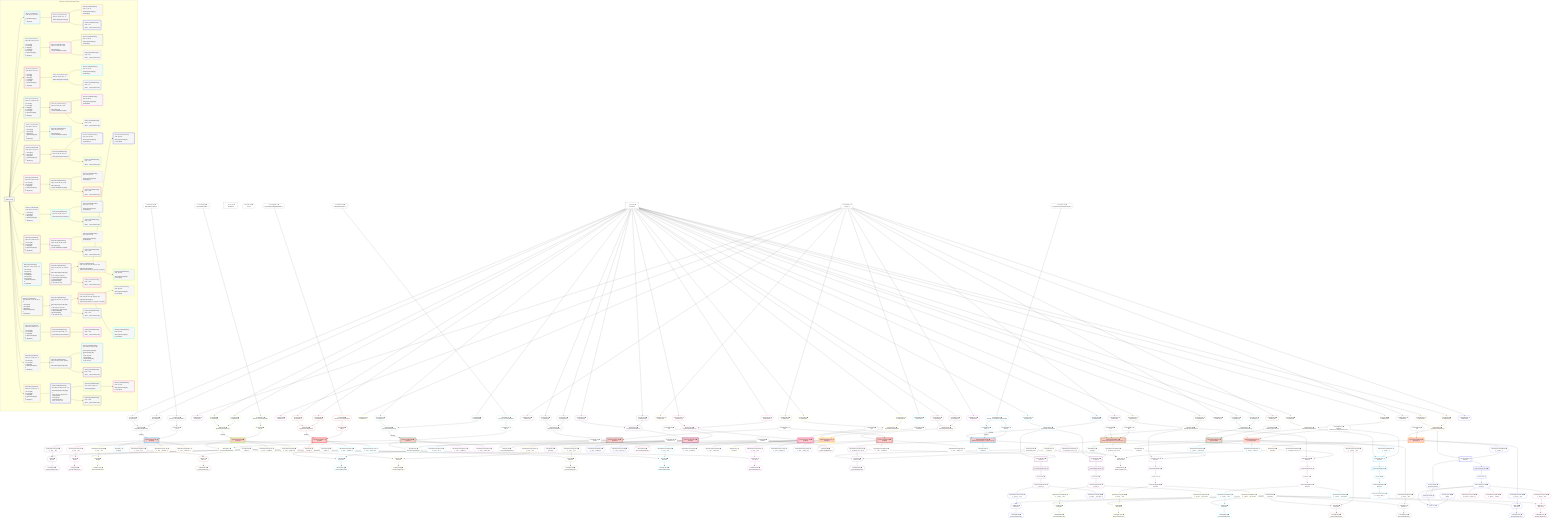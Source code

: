 %%{init: {'themeVariables': { 'fontSize': '12px'}}}%%
graph TD
    classDef path fill:#eee,stroke:#000,color:#000
    classDef plan fill:#fff,stroke-width:1px,color:#000
    classDef itemplan fill:#fff,stroke-width:2px,color:#000
    classDef unbatchedplan fill:#dff,stroke-width:1px,color:#000
    classDef sideeffectplan fill:#fcc,stroke-width:2px,color:#000
    classDef bucket fill:#f6f6f6,color:#000,stroke-width:2px,text-align:left


    %% plan dependencies
    Object15{{"Object[15∈0] ➊<br />ᐸ{pgSettings,withPgClient}ᐳ"}}:::plan
    Access13{{"Access[13∈0] ➊<br />ᐸ2.pgSettingsᐳ"}}:::plan
    Access14{{"Access[14∈0] ➊<br />ᐸ2.withPgClientᐳ"}}:::plan
    Access13 & Access14 --> Object15
    Lambda9{{"Lambda[9∈0] ➊<br />ᐸdecode_Post_base64JSONᐳ"}}:::plan
    Constant386{{"Constant[386∈0] ➊<br />ᐸ'WyJwb3N0cyIsMV0='ᐳ"}}:::plan
    Constant386 --> Lambda9
    Access10{{"Access[10∈0] ➊<br />ᐸ9.1ᐳ"}}:::plan
    Lambda9 --> Access10
    __Value2["__Value[2∈0] ➊<br />ᐸcontextᐳ"]:::plan
    __Value2 --> Access13
    __Value2 --> Access14
    __Value4["__Value[4∈0] ➊<br />ᐸrootValueᐳ"]:::plan
    Constant17{{"Constant[17∈0] ➊<br />ᐸnullᐳ"}}:::plan
    Constant18{{"Constant[18∈0] ➊<br />ᐸ'posts'ᐳ"}}:::plan
    Constant29{{"Constant[29∈0] ➊<br />ᐸ'query'ᐳ"}}:::plan
    Constant112{{"Constant[112∈0] ➊<br />ᐸ'types'ᐳ"}}:::plan
    Constant216{{"Constant[216∈0] ➊<br />ᐸ'compound_keys'ᐳ"}}:::plan
    Constant236{{"Constant[236∈0] ➊<br />ᐸ'people'ᐳ"}}:::plan
    Constant387{{"Constant[387∈0] ➊<br />ᐸ'hello'ᐳ"}}:::plan
    Constant388{{"Constant[388∈0] ➊<br />ᐸ'WyJwb3N0cyIsMl0='ᐳ"}}:::plan
    Constant389{{"Constant[389∈0] ➊<br />ᐸ'WyJwb3N0cyIsMjAwMDAwMF0='ᐳ"}}:::plan
    Constant390{{"Constant[390∈0] ➊<br />ᐸ'world'ᐳ"}}:::plan
    Constant391{{"Constant[391∈0] ➊<br />ᐸ'WyJwb3N0cyIsM10='ᐳ"}}:::plan
    Constant392{{"Constant[392∈0] ➊<br />ᐸ'throw error'ᐳ"}}:::plan
    Constant393{{"Constant[393∈0] ➊<br />ᐸ11ᐳ"}}:::plan
    Constant394{{"Constant[394∈0] ➊<br />ᐸ6ᐳ"}}:::plan
    Constant395{{"Constant[395∈0] ➊<br />ᐸ9ᐳ"}}:::plan
    Constant396{{"Constant[396∈0] ➊<br />ᐸ2000000ᐳ"}}:::plan
    Constant397{{"Constant[397∈0] ➊<br />ᐸ'WyJjb21wb3VuZF9rZXlzIiw0LDNd'ᐳ"}}:::plan
    Constant398{{"Constant[398∈0] ➊<br />ᐸ2ᐳ"}}:::plan
    Constant399{{"Constant[399∈0] ➊<br />ᐸ3ᐳ"}}:::plan
    Constant400{{"Constant[400∈0] ➊<br />ᐸ'budd.deey@email.com'ᐳ"}}:::plan
    Constant401{{"Constant[401∈0] ➊<br />ᐸ'graphile-build.issue.27.exists@example.com'ᐳ"}}:::plan
    Constant402{{"Constant[402∈0] ➊<br />ᐸ1ᐳ"}}:::plan
    PgDeleteSingle12[["PgDeleteSingle[12∈1] ➊<br />ᐸpost(id)ᐳ"]]:::sideeffectplan
    Object15 -->|rejectNull| PgDeleteSingle12
    Access10 --> PgDeleteSingle12
    Object16{{"Object[16∈1] ➊<br />ᐸ{result}ᐳ"}}:::plan
    PgDeleteSingle12 --> Object16
    List20{{"List[20∈2] ➊<br />ᐸ18,19ᐳ"}}:::plan
    PgClassExpression19{{"PgClassExpression[19∈2] ➊<br />ᐸ__post__.”id”ᐳ"}}:::plan
    Constant18 & PgClassExpression19 --> List20
    PgDeleteSingle12 --> PgClassExpression19
    Lambda21{{"Lambda[21∈2] ➊<br />ᐸbase64JSONEncodeᐳ"}}:::plan
    List20 --> Lambda21
    Lambda30{{"Lambda[30∈2] ➊<br />ᐸrawEncodeᐳ"}}:::plan
    Constant29 --> Lambda30
    PgClassExpression27{{"PgClassExpression[27∈3] ➊<br />ᐸ__post__.”headline”ᐳ"}}:::plan
    PgDeleteSingle12 --> PgClassExpression27
    PgClassExpression28{{"PgClassExpression[28∈3] ➊<br />ᐸ__post__.”author_id”ᐳ"}}:::plan
    PgDeleteSingle12 --> PgClassExpression28
    PgDeleteSingle37[["PgDeleteSingle[37∈5] ➊<br />ᐸpost(id)ᐳ"]]:::sideeffectplan
    Object40{{"Object[40∈5] ➊<br />ᐸ{pgSettings,withPgClient}ᐳ"}}:::plan
    Access35{{"Access[35∈5] ➊<br />ᐸ34.1ᐳ"}}:::plan
    Object40 -->|rejectNull| PgDeleteSingle37
    Access35 --> PgDeleteSingle37
    Access38{{"Access[38∈5] ➊<br />ᐸ2.pgSettingsᐳ"}}:::plan
    Access39{{"Access[39∈5] ➊<br />ᐸ2.withPgClientᐳ"}}:::plan
    Access38 & Access39 --> Object40
    Object41{{"Object[41∈5] ➊<br />ᐸ{result,clientMutationId}ᐳ"}}:::plan
    PgDeleteSingle37 & Constant387 --> Object41
    Lambda34{{"Lambda[34∈5] ➊<br />ᐸdecode_Post_base64JSONᐳ"}}:::plan
    Constant388 --> Lambda34
    Lambda34 --> Access35
    __Value2 --> Access38
    __Value2 --> Access39
    List44{{"List[44∈6] ➊<br />ᐸ18,43ᐳ"}}:::plan
    PgClassExpression43{{"PgClassExpression[43∈6] ➊<br />ᐸ__post__.”id”ᐳ"}}:::plan
    Constant18 & PgClassExpression43 --> List44
    PgDeleteSingle37 --> PgClassExpression43
    Lambda45{{"Lambda[45∈6] ➊<br />ᐸbase64JSONEncodeᐳ"}}:::plan
    List44 --> Lambda45
    Lambda54{{"Lambda[54∈6] ➊<br />ᐸrawEncodeᐳ"}}:::plan
    Constant29 --> Lambda54
    PgClassExpression51{{"PgClassExpression[51∈7] ➊<br />ᐸ__post__.”headline”ᐳ"}}:::plan
    PgDeleteSingle37 --> PgClassExpression51
    PgClassExpression52{{"PgClassExpression[52∈7] ➊<br />ᐸ__post__.”author_id”ᐳ"}}:::plan
    PgDeleteSingle37 --> PgClassExpression52
    PgDeleteSingle61[["PgDeleteSingle[61∈9] ➊<br />ᐸpost(id)ᐳ"]]:::sideeffectplan
    Object64{{"Object[64∈9] ➊<br />ᐸ{pgSettings,withPgClient}ᐳ"}}:::plan
    Access59{{"Access[59∈9] ➊<br />ᐸ58.1ᐳ"}}:::plan
    Object64 -->|rejectNull| PgDeleteSingle61
    Access59 --> PgDeleteSingle61
    Access62{{"Access[62∈9] ➊<br />ᐸ2.pgSettingsᐳ"}}:::plan
    Access63{{"Access[63∈9] ➊<br />ᐸ2.withPgClientᐳ"}}:::plan
    Access62 & Access63 --> Object64
    Lambda58{{"Lambda[58∈9] ➊<br />ᐸdecode_Post_base64JSONᐳ"}}:::plan
    Constant389 --> Lambda58
    Lambda58 --> Access59
    __Value2 --> Access62
    __Value2 --> Access63
    Object65{{"Object[65∈9] ➊<br />ᐸ{result}ᐳ"}}:::plan
    PgDeleteSingle61 --> Object65
    List69{{"List[69∈10] ➊<br />ᐸ18,68ᐳ"}}:::plan
    PgClassExpression68{{"PgClassExpression[68∈10] ➊<br />ᐸ__post__.”id”ᐳ"}}:::plan
    Constant18 & PgClassExpression68 --> List69
    PgDeleteSingle61 --> PgClassExpression68
    Lambda70{{"Lambda[70∈10] ➊<br />ᐸbase64JSONEncodeᐳ"}}:::plan
    List69 --> Lambda70
    Lambda79{{"Lambda[79∈10] ➊<br />ᐸrawEncodeᐳ"}}:::plan
    Constant29 --> Lambda79
    PgClassExpression76{{"PgClassExpression[76∈11] ➊<br />ᐸ__post__.”headline”ᐳ"}}:::plan
    PgDeleteSingle61 --> PgClassExpression76
    PgClassExpression77{{"PgClassExpression[77∈11] ➊<br />ᐸ__post__.”author_id”ᐳ"}}:::plan
    PgDeleteSingle61 --> PgClassExpression77
    PgDeleteSingle86[["PgDeleteSingle[86∈13] ➊<br />ᐸpost(id)ᐳ"]]:::sideeffectplan
    Object89{{"Object[89∈13] ➊<br />ᐸ{pgSettings,withPgClient}ᐳ"}}:::plan
    Access84{{"Access[84∈13] ➊<br />ᐸ83.1ᐳ"}}:::plan
    Object89 -->|rejectNull| PgDeleteSingle86
    Access84 --> PgDeleteSingle86
    Access87{{"Access[87∈13] ➊<br />ᐸ2.pgSettingsᐳ"}}:::plan
    Access88{{"Access[88∈13] ➊<br />ᐸ2.withPgClientᐳ"}}:::plan
    Access87 & Access88 --> Object89
    Object90{{"Object[90∈13] ➊<br />ᐸ{result,clientMutationId}ᐳ"}}:::plan
    PgDeleteSingle86 & Constant390 --> Object90
    Lambda83{{"Lambda[83∈13] ➊<br />ᐸdecode_Post_base64JSONᐳ"}}:::plan
    Constant391 --> Lambda83
    Lambda83 --> Access84
    __Value2 --> Access87
    __Value2 --> Access88
    List93{{"List[93∈14] ➊<br />ᐸ18,92ᐳ"}}:::plan
    PgClassExpression92{{"PgClassExpression[92∈14] ➊<br />ᐸ__post__.”id”ᐳ"}}:::plan
    Constant18 & PgClassExpression92 --> List93
    PgDeleteSingle86 --> PgClassExpression92
    Lambda94{{"Lambda[94∈14] ➊<br />ᐸbase64JSONEncodeᐳ"}}:::plan
    List93 --> Lambda94
    Lambda103{{"Lambda[103∈14] ➊<br />ᐸrawEncodeᐳ"}}:::plan
    Constant29 --> Lambda103
    PgClassExpression100{{"PgClassExpression[100∈15] ➊<br />ᐸ__post__.”headline”ᐳ"}}:::plan
    PgDeleteSingle86 --> PgClassExpression100
    PgClassExpression101{{"PgClassExpression[101∈15] ➊<br />ᐸ__post__.”author_id”ᐳ"}}:::plan
    PgDeleteSingle86 --> PgClassExpression101
    PgDeleteSingle107[["PgDeleteSingle[107∈17] ➊<br />ᐸtypes(id)ᐳ"]]:::sideeffectplan
    Object110{{"Object[110∈17] ➊<br />ᐸ{pgSettings,withPgClient}ᐳ"}}:::plan
    Object110 & Constant393 --> PgDeleteSingle107
    Access108{{"Access[108∈17] ➊<br />ᐸ2.pgSettingsᐳ"}}:::plan
    Access109{{"Access[109∈17] ➊<br />ᐸ2.withPgClientᐳ"}}:::plan
    Access108 & Access109 --> Object110
    Object111{{"Object[111∈17] ➊<br />ᐸ{result,clientMutationId}ᐳ"}}:::plan
    PgDeleteSingle107 & Constant392 --> Object111
    __Value2 --> Access108
    __Value2 --> Access109
    List114{{"List[114∈18] ➊<br />ᐸ112,113ᐳ"}}:::plan
    PgClassExpression113{{"PgClassExpression[113∈18] ➊<br />ᐸ__types__.”id”ᐳ"}}:::plan
    Constant112 & PgClassExpression113 --> List114
    PgDeleteSingle107 --> PgClassExpression113
    Lambda115{{"Lambda[115∈18] ➊<br />ᐸbase64JSONEncodeᐳ"}}:::plan
    List114 --> Lambda115
    PgDeleteSingle119[["PgDeleteSingle[119∈19] ➊<br />ᐸpost(id)ᐳ"]]:::sideeffectplan
    Object122{{"Object[122∈19] ➊<br />ᐸ{pgSettings,withPgClient}ᐳ"}}:::plan
    Object122 & Constant394 --> PgDeleteSingle119
    Access120{{"Access[120∈19] ➊<br />ᐸ2.pgSettingsᐳ"}}:::plan
    Access121{{"Access[121∈19] ➊<br />ᐸ2.withPgClientᐳ"}}:::plan
    Access120 & Access121 --> Object122
    __Value2 --> Access120
    __Value2 --> Access121
    Object123{{"Object[123∈19] ➊<br />ᐸ{result}ᐳ"}}:::plan
    PgDeleteSingle119 --> Object123
    List127{{"List[127∈20] ➊<br />ᐸ18,126ᐳ"}}:::plan
    PgClassExpression126{{"PgClassExpression[126∈20] ➊<br />ᐸ__post__.”id”ᐳ"}}:::plan
    Constant18 & PgClassExpression126 --> List127
    PgDeleteSingle119 --> PgClassExpression126
    Lambda128{{"Lambda[128∈20] ➊<br />ᐸbase64JSONEncodeᐳ"}}:::plan
    List127 --> Lambda128
    Lambda137{{"Lambda[137∈20] ➊<br />ᐸrawEncodeᐳ"}}:::plan
    Constant29 --> Lambda137
    PgClassExpression134{{"PgClassExpression[134∈21] ➊<br />ᐸ__post__.”headline”ᐳ"}}:::plan
    PgDeleteSingle119 --> PgClassExpression134
    PgClassExpression135{{"PgClassExpression[135∈21] ➊<br />ᐸ__post__.”author_id”ᐳ"}}:::plan
    PgDeleteSingle119 --> PgClassExpression135
    PgDeleteSingle141[["PgDeleteSingle[141∈23] ➊<br />ᐸpost(id)ᐳ"]]:::sideeffectplan
    Object144{{"Object[144∈23] ➊<br />ᐸ{pgSettings,withPgClient}ᐳ"}}:::plan
    Object144 & Constant395 --> PgDeleteSingle141
    Access142{{"Access[142∈23] ➊<br />ᐸ2.pgSettingsᐳ"}}:::plan
    Access143{{"Access[143∈23] ➊<br />ᐸ2.withPgClientᐳ"}}:::plan
    Access142 & Access143 --> Object144
    Object145{{"Object[145∈23] ➊<br />ᐸ{result,clientMutationId}ᐳ"}}:::plan
    PgDeleteSingle141 & Constant387 --> Object145
    __Value2 --> Access142
    __Value2 --> Access143
    List148{{"List[148∈24] ➊<br />ᐸ18,147ᐳ"}}:::plan
    PgClassExpression147{{"PgClassExpression[147∈24] ➊<br />ᐸ__post__.”id”ᐳ"}}:::plan
    Constant18 & PgClassExpression147 --> List148
    PgDeleteSingle141 --> PgClassExpression147
    Lambda149{{"Lambda[149∈24] ➊<br />ᐸbase64JSONEncodeᐳ"}}:::plan
    List148 --> Lambda149
    Lambda158{{"Lambda[158∈24] ➊<br />ᐸrawEncodeᐳ"}}:::plan
    Constant29 --> Lambda158
    PgClassExpression155{{"PgClassExpression[155∈25] ➊<br />ᐸ__post__.”headline”ᐳ"}}:::plan
    PgDeleteSingle141 --> PgClassExpression155
    PgClassExpression156{{"PgClassExpression[156∈25] ➊<br />ᐸ__post__.”author_id”ᐳ"}}:::plan
    PgDeleteSingle141 --> PgClassExpression156
    PgDeleteSingle162[["PgDeleteSingle[162∈27] ➊<br />ᐸpost(id)ᐳ"]]:::sideeffectplan
    Object165{{"Object[165∈27] ➊<br />ᐸ{pgSettings,withPgClient}ᐳ"}}:::plan
    Object165 & Constant396 --> PgDeleteSingle162
    Access163{{"Access[163∈27] ➊<br />ᐸ2.pgSettingsᐳ"}}:::plan
    Access164{{"Access[164∈27] ➊<br />ᐸ2.withPgClientᐳ"}}:::plan
    Access163 & Access164 --> Object165
    __Value2 --> Access163
    __Value2 --> Access164
    Object166{{"Object[166∈27] ➊<br />ᐸ{result}ᐳ"}}:::plan
    PgDeleteSingle162 --> Object166
    List170{{"List[170∈28] ➊<br />ᐸ18,169ᐳ"}}:::plan
    PgClassExpression169{{"PgClassExpression[169∈28] ➊<br />ᐸ__post__.”id”ᐳ"}}:::plan
    Constant18 & PgClassExpression169 --> List170
    PgDeleteSingle162 --> PgClassExpression169
    Lambda171{{"Lambda[171∈28] ➊<br />ᐸbase64JSONEncodeᐳ"}}:::plan
    List170 --> Lambda171
    Lambda180{{"Lambda[180∈28] ➊<br />ᐸrawEncodeᐳ"}}:::plan
    Constant29 --> Lambda180
    PgClassExpression177{{"PgClassExpression[177∈29] ➊<br />ᐸ__post__.”headline”ᐳ"}}:::plan
    PgDeleteSingle162 --> PgClassExpression177
    PgClassExpression178{{"PgClassExpression[178∈29] ➊<br />ᐸ__post__.”author_id”ᐳ"}}:::plan
    PgDeleteSingle162 --> PgClassExpression178
    PgDeleteSingle184[["PgDeleteSingle[184∈31] ➊<br />ᐸpost(id)ᐳ"]]:::sideeffectplan
    Object187{{"Object[187∈31] ➊<br />ᐸ{pgSettings,withPgClient}ᐳ"}}:::plan
    Object187 & Constant393 --> PgDeleteSingle184
    Access185{{"Access[185∈31] ➊<br />ᐸ2.pgSettingsᐳ"}}:::plan
    Access186{{"Access[186∈31] ➊<br />ᐸ2.withPgClientᐳ"}}:::plan
    Access185 & Access186 --> Object187
    Object188{{"Object[188∈31] ➊<br />ᐸ{result,clientMutationId}ᐳ"}}:::plan
    PgDeleteSingle184 & Constant390 --> Object188
    __Value2 --> Access185
    __Value2 --> Access186
    List191{{"List[191∈32] ➊<br />ᐸ18,190ᐳ"}}:::plan
    PgClassExpression190{{"PgClassExpression[190∈32] ➊<br />ᐸ__post__.”id”ᐳ"}}:::plan
    Constant18 & PgClassExpression190 --> List191
    PgDeleteSingle184 --> PgClassExpression190
    Lambda192{{"Lambda[192∈32] ➊<br />ᐸbase64JSONEncodeᐳ"}}:::plan
    List191 --> Lambda192
    Lambda201{{"Lambda[201∈32] ➊<br />ᐸrawEncodeᐳ"}}:::plan
    Constant29 --> Lambda201
    PgClassExpression198{{"PgClassExpression[198∈33] ➊<br />ᐸ__post__.”headline”ᐳ"}}:::plan
    PgDeleteSingle184 --> PgClassExpression198
    PgClassExpression199{{"PgClassExpression[199∈33] ➊<br />ᐸ__post__.”author_id”ᐳ"}}:::plan
    PgDeleteSingle184 --> PgClassExpression199
    PgDeleteSingle210[["PgDeleteSingle[210∈35] ➊<br />ᐸcompound_key(person_id_1,person_id_2)ᐳ"]]:::sideeffectplan
    Object213{{"Object[213∈35] ➊<br />ᐸ{pgSettings,withPgClient}ᐳ"}}:::plan
    Access206{{"Access[206∈35] ➊<br />ᐸ205.1ᐳ"}}:::plan
    Access208{{"Access[208∈35] ➊<br />ᐸ205.2ᐳ"}}:::plan
    Object213 -->|rejectNull| PgDeleteSingle210
    Access206 -->|rejectNull| PgDeleteSingle210
    Access208 --> PgDeleteSingle210
    Access211{{"Access[211∈35] ➊<br />ᐸ2.pgSettingsᐳ"}}:::plan
    Access212{{"Access[212∈35] ➊<br />ᐸ2.withPgClientᐳ"}}:::plan
    Access211 & Access212 --> Object213
    Lambda205{{"Lambda[205∈35] ➊<br />ᐸdecode_CompoundKey_base64JSONᐳ"}}:::plan
    Constant397 --> Lambda205
    Lambda205 --> Access206
    Lambda205 --> Access208
    __Value2 --> Access211
    __Value2 --> Access212
    Object214{{"Object[214∈35] ➊<br />ᐸ{result}ᐳ"}}:::plan
    PgDeleteSingle210 --> Object214
    List219{{"List[219∈36] ➊<br />ᐸ216,217,218ᐳ"}}:::plan
    PgClassExpression217{{"PgClassExpression[217∈36] ➊<br />ᐸ__compound...rson_id_1”ᐳ"}}:::plan
    PgClassExpression218{{"PgClassExpression[218∈36] ➊<br />ᐸ__compound...rson_id_2”ᐳ"}}:::plan
    Constant216 & PgClassExpression217 & PgClassExpression218 --> List219
    PgSelect229[["PgSelect[229∈36] ➊<br />ᐸpersonᐳ"]]:::plan
    Object213 & PgClassExpression217 --> PgSelect229
    PgSelect242[["PgSelect[242∈36] ➊<br />ᐸpersonᐳ"]]:::plan
    Object213 & PgClassExpression218 --> PgSelect242
    PgDeleteSingle210 --> PgClassExpression217
    PgDeleteSingle210 --> PgClassExpression218
    Lambda220{{"Lambda[220∈36] ➊<br />ᐸbase64JSONEncodeᐳ"}}:::plan
    List219 --> Lambda220
    First233{{"First[233∈36] ➊"}}:::plan
    PgSelectRows234[["PgSelectRows[234∈36] ➊"]]:::plan
    PgSelectRows234 --> First233
    PgSelect229 --> PgSelectRows234
    PgSelectSingle235{{"PgSelectSingle[235∈36] ➊<br />ᐸpersonᐳ"}}:::plan
    First233 --> PgSelectSingle235
    First244{{"First[244∈36] ➊"}}:::plan
    PgSelectRows245[["PgSelectRows[245∈36] ➊"]]:::plan
    PgSelectRows245 --> First244
    PgSelect242 --> PgSelectRows245
    PgSelectSingle246{{"PgSelectSingle[246∈36] ➊<br />ᐸpersonᐳ"}}:::plan
    First244 --> PgSelectSingle246
    Lambda253{{"Lambda[253∈36] ➊<br />ᐸrawEncodeᐳ"}}:::plan
    Constant29 --> Lambda253
    List238{{"List[238∈38] ➊<br />ᐸ236,237ᐳ"}}:::plan
    PgClassExpression237{{"PgClassExpression[237∈38] ➊<br />ᐸ__person__.”id”ᐳ"}}:::plan
    Constant236 & PgClassExpression237 --> List238
    PgSelectSingle235 --> PgClassExpression237
    Lambda239{{"Lambda[239∈38] ➊<br />ᐸbase64JSONEncodeᐳ"}}:::plan
    List238 --> Lambda239
    PgClassExpression240{{"PgClassExpression[240∈38] ➊<br />ᐸ__person__...full_name”ᐳ"}}:::plan
    PgSelectSingle235 --> PgClassExpression240
    List249{{"List[249∈39] ➊<br />ᐸ236,248ᐳ"}}:::plan
    PgClassExpression248{{"PgClassExpression[248∈39] ➊<br />ᐸ__person__.”id”ᐳ"}}:::plan
    Constant236 & PgClassExpression248 --> List249
    PgSelectSingle246 --> PgClassExpression248
    Lambda250{{"Lambda[250∈39] ➊<br />ᐸbase64JSONEncodeᐳ"}}:::plan
    List249 --> Lambda250
    PgClassExpression251{{"PgClassExpression[251∈39] ➊<br />ᐸ__person__...full_name”ᐳ"}}:::plan
    PgSelectSingle246 --> PgClassExpression251
    PgDeleteSingle258[["PgDeleteSingle[258∈41] ➊<br />ᐸcompound_key(person_id_1,person_id_2)ᐳ"]]:::sideeffectplan
    Object261{{"Object[261∈41] ➊<br />ᐸ{pgSettings,withPgClient}ᐳ"}}:::plan
    Object261 & Constant398 & Constant399 --> PgDeleteSingle258
    Access259{{"Access[259∈41] ➊<br />ᐸ2.pgSettingsᐳ"}}:::plan
    Access260{{"Access[260∈41] ➊<br />ᐸ2.withPgClientᐳ"}}:::plan
    Access259 & Access260 --> Object261
    __Value2 --> Access259
    __Value2 --> Access260
    Object262{{"Object[262∈41] ➊<br />ᐸ{result}ᐳ"}}:::plan
    PgDeleteSingle258 --> Object262
    List267{{"List[267∈42] ➊<br />ᐸ216,265,266ᐳ"}}:::plan
    PgClassExpression265{{"PgClassExpression[265∈42] ➊<br />ᐸ__compound...rson_id_1”ᐳ"}}:::plan
    PgClassExpression266{{"PgClassExpression[266∈42] ➊<br />ᐸ__compound...rson_id_2”ᐳ"}}:::plan
    Constant216 & PgClassExpression265 & PgClassExpression266 --> List267
    PgSelect277[["PgSelect[277∈42] ➊<br />ᐸpersonᐳ"]]:::plan
    Object261 & PgClassExpression265 --> PgSelect277
    PgSelect290[["PgSelect[290∈42] ➊<br />ᐸpersonᐳ"]]:::plan
    Object261 & PgClassExpression266 --> PgSelect290
    PgDeleteSingle258 --> PgClassExpression265
    PgDeleteSingle258 --> PgClassExpression266
    Lambda268{{"Lambda[268∈42] ➊<br />ᐸbase64JSONEncodeᐳ"}}:::plan
    List267 --> Lambda268
    First281{{"First[281∈42] ➊"}}:::plan
    PgSelectRows282[["PgSelectRows[282∈42] ➊"]]:::plan
    PgSelectRows282 --> First281
    PgSelect277 --> PgSelectRows282
    PgSelectSingle283{{"PgSelectSingle[283∈42] ➊<br />ᐸpersonᐳ"}}:::plan
    First281 --> PgSelectSingle283
    First292{{"First[292∈42] ➊"}}:::plan
    PgSelectRows293[["PgSelectRows[293∈42] ➊"]]:::plan
    PgSelectRows293 --> First292
    PgSelect290 --> PgSelectRows293
    PgSelectSingle294{{"PgSelectSingle[294∈42] ➊<br />ᐸpersonᐳ"}}:::plan
    First292 --> PgSelectSingle294
    Lambda301{{"Lambda[301∈42] ➊<br />ᐸrawEncodeᐳ"}}:::plan
    Constant29 --> Lambda301
    List286{{"List[286∈44] ➊<br />ᐸ236,285ᐳ"}}:::plan
    PgClassExpression285{{"PgClassExpression[285∈44] ➊<br />ᐸ__person__.”id”ᐳ"}}:::plan
    Constant236 & PgClassExpression285 --> List286
    PgSelectSingle283 --> PgClassExpression285
    Lambda287{{"Lambda[287∈44] ➊<br />ᐸbase64JSONEncodeᐳ"}}:::plan
    List286 --> Lambda287
    PgClassExpression288{{"PgClassExpression[288∈44] ➊<br />ᐸ__person__...full_name”ᐳ"}}:::plan
    PgSelectSingle283 --> PgClassExpression288
    List297{{"List[297∈45] ➊<br />ᐸ236,296ᐳ"}}:::plan
    PgClassExpression296{{"PgClassExpression[296∈45] ➊<br />ᐸ__person__.”id”ᐳ"}}:::plan
    Constant236 & PgClassExpression296 --> List297
    PgSelectSingle294 --> PgClassExpression296
    Lambda298{{"Lambda[298∈45] ➊<br />ᐸbase64JSONEncodeᐳ"}}:::plan
    List297 --> Lambda298
    PgClassExpression299{{"PgClassExpression[299∈45] ➊<br />ᐸ__person__...full_name”ᐳ"}}:::plan
    PgSelectSingle294 --> PgClassExpression299
    PgDeleteSingle305[["PgDeleteSingle[305∈47] ➊<br />ᐸperson(email)ᐳ"]]:::sideeffectplan
    Object308{{"Object[308∈47] ➊<br />ᐸ{pgSettings,withPgClient}ᐳ"}}:::plan
    Object308 & Constant400 --> PgDeleteSingle305
    Access306{{"Access[306∈47] ➊<br />ᐸ2.pgSettingsᐳ"}}:::plan
    Access307{{"Access[307∈47] ➊<br />ᐸ2.withPgClientᐳ"}}:::plan
    Access306 & Access307 --> Object308
    __Value2 --> Access306
    __Value2 --> Access307
    Object309{{"Object[309∈47] ➊<br />ᐸ{result}ᐳ"}}:::plan
    PgDeleteSingle305 --> Object309
    List313{{"List[313∈48] ➊<br />ᐸ236,312ᐳ"}}:::plan
    PgClassExpression312{{"PgClassExpression[312∈48] ➊<br />ᐸ__person__.”id”ᐳ"}}:::plan
    Constant236 & PgClassExpression312 --> List313
    PgDeleteSingle305 --> PgClassExpression312
    Lambda314{{"Lambda[314∈48] ➊<br />ᐸbase64JSONEncodeᐳ"}}:::plan
    List313 --> Lambda314
    Lambda316{{"Lambda[316∈48] ➊<br />ᐸrawEncodeᐳ"}}:::plan
    Constant29 --> Lambda316
    PgDeleteSingle320[["PgDeleteSingle[320∈50] ➊<br />ᐸperson(email)ᐳ"]]:::sideeffectplan
    Object323{{"Object[323∈50] ➊<br />ᐸ{pgSettings,withPgClient}ᐳ"}}:::plan
    Object323 & Constant401 --> PgDeleteSingle320
    Access321{{"Access[321∈50] ➊<br />ᐸ2.pgSettingsᐳ"}}:::plan
    Access322{{"Access[322∈50] ➊<br />ᐸ2.withPgClientᐳ"}}:::plan
    Access321 & Access322 --> Object323
    __Value2 --> Access321
    __Value2 --> Access322
    Object324{{"Object[324∈50] ➊<br />ᐸ{result}ᐳ"}}:::plan
    PgDeleteSingle320 --> Object324
    List328{{"List[328∈51] ➊<br />ᐸ236,327ᐳ"}}:::plan
    PgClassExpression327{{"PgClassExpression[327∈51] ➊<br />ᐸ__person__.”id”ᐳ"}}:::plan
    Constant236 & PgClassExpression327 --> List328
    PgDeleteSingle320 --> PgClassExpression327
    Lambda329{{"Lambda[329∈51] ➊<br />ᐸbase64JSONEncodeᐳ"}}:::plan
    List328 --> Lambda329
    Lambda349{{"Lambda[349∈51] ➊<br />ᐸrawEncodeᐳ"}}:::plan
    Constant29 --> Lambda349
    PgSelect339[["PgSelect[339∈52] ➊<br />ᐸpersonᐳ"]]:::plan
    PgClassExpression338{{"PgClassExpression[338∈52] ➊<br />ᐸ__person__ᐳ"}}:::plan
    Object323 & PgClassExpression338 & Constant401 --> PgSelect339
    PgClassExpression335{{"PgClassExpression[335∈52] ➊<br />ᐸ__person__...full_name”ᐳ"}}:::plan
    PgDeleteSingle320 --> PgClassExpression335
    PgClassExpression336{{"PgClassExpression[336∈52] ➊<br />ᐸ__person__.”email”ᐳ"}}:::plan
    PgDeleteSingle320 --> PgClassExpression336
    PgDeleteSingle320 --> PgClassExpression338
    First343{{"First[343∈52] ➊"}}:::plan
    PgSelectRows344[["PgSelectRows[344∈52] ➊"]]:::plan
    PgSelectRows344 --> First343
    PgSelect339 --> PgSelectRows344
    PgSelectSingle345{{"PgSelectSingle[345∈52] ➊<br />ᐸpersonᐳ"}}:::plan
    First343 --> PgSelectSingle345
    PgClassExpression347{{"PgClassExpression[347∈52] ➊<br />ᐸ”c”.”perso...lder! */<br />)ᐳ"}}:::plan
    PgSelectSingle345 --> PgClassExpression347
    PgDeleteSingle353[["PgDeleteSingle[353∈54] ➊<br />ᐸperson(id)ᐳ"]]:::sideeffectplan
    Object356{{"Object[356∈54] ➊<br />ᐸ{pgSettings,withPgClient}ᐳ"}}:::plan
    Object356 & Constant402 --> PgDeleteSingle353
    Access354{{"Access[354∈54] ➊<br />ᐸ2.pgSettingsᐳ"}}:::plan
    Access355{{"Access[355∈54] ➊<br />ᐸ2.withPgClientᐳ"}}:::plan
    Access354 & Access355 --> Object356
    __Value2 --> Access354
    __Value2 --> Access355
    Object357{{"Object[357∈54] ➊<br />ᐸ{result}ᐳ"}}:::plan
    PgDeleteSingle353 --> Object357
    Edge374{{"Edge[374∈55] ➊"}}:::plan
    PgSelectSingle373{{"PgSelectSingle[373∈55] ➊<br />ᐸpersonᐳ"}}:::plan
    PgCursor376{{"PgCursor[376∈55] ➊"}}:::plan
    Connection370{{"Connection[370∈55] ➊<br />ᐸ366ᐳ"}}:::plan
    PgSelectSingle373 & PgCursor376 & Connection370 --> Edge374
    List361{{"List[361∈55] ➊<br />ᐸ236,360ᐳ"}}:::plan
    PgClassExpression360{{"PgClassExpression[360∈55] ➊<br />ᐸ__person__.”id”ᐳ"}}:::plan
    Constant236 & PgClassExpression360 --> List361
    PgSelect366[["PgSelect[366∈55] ➊<br />ᐸpersonᐳ"]]:::plan
    PgClassExpression365{{"PgClassExpression[365∈55] ➊<br />ᐸ__person__ᐳ"}}:::plan
    Object356 & PgClassExpression365 --> PgSelect366
    Access375{{"Access[375∈55] ➊<br />ᐸ366.cursorDetailsᐳ"}}:::plan
    PgSelectSingle373 & Access375 --> PgCursor376
    PgDeleteSingle353 --> PgClassExpression360
    Lambda362{{"Lambda[362∈55] ➊<br />ᐸbase64JSONEncodeᐳ"}}:::plan
    List361 --> Lambda362
    PgDeleteSingle353 --> PgClassExpression365
    First371{{"First[371∈55] ➊"}}:::plan
    PgSelectRows372[["PgSelectRows[372∈55] ➊"]]:::plan
    PgSelectRows372 --> First371
    PgSelect366 --> PgSelectRows372
    First371 --> PgSelectSingle373
    PgSelect366 --> Access375
    Lambda385{{"Lambda[385∈55] ➊<br />ᐸrawEncodeᐳ"}}:::plan
    Constant29 --> Lambda385
    List381{{"List[381∈57] ➊<br />ᐸ236,379ᐳ"}}:::plan
    PgClassExpression379{{"PgClassExpression[379∈57] ➊<br />ᐸ__person__.”id”ᐳ"}}:::plan
    Constant236 & PgClassExpression379 --> List381
    PgClassExpression378{{"PgClassExpression[378∈57] ➊<br />ᐸ”c”.”perso..._person__)ᐳ"}}:::plan
    PgSelectSingle373 --> PgClassExpression378
    PgSelectSingle373 --> PgClassExpression379
    Lambda382{{"Lambda[382∈57] ➊<br />ᐸbase64JSONEncodeᐳ"}}:::plan
    List381 --> Lambda382
    PgClassExpression383{{"PgClassExpression[383∈57] ➊<br />ᐸ__person__.”email”ᐳ"}}:::plan
    PgSelectSingle373 --> PgClassExpression383

    %% define steps

    subgraph "Buckets for mutations/v4/mutation-delete"
    Bucket0("Bucket 0 (root)"):::bucket
    classDef bucket0 stroke:#696969
    class Bucket0,__Value2,__Value4,Lambda9,Access10,Access13,Access14,Object15,Constant17,Constant18,Constant29,Constant112,Constant216,Constant236,Constant386,Constant387,Constant388,Constant389,Constant390,Constant391,Constant392,Constant393,Constant394,Constant395,Constant396,Constant397,Constant398,Constant399,Constant400,Constant401,Constant402 bucket0
    Bucket1("Bucket 1 (mutationField)<br />Deps: 15, 10, 18, 29, 4, 17<br /><br />1: PgDeleteSingle[12]<br />2: <br />ᐳ: Object[16]"):::bucket
    classDef bucket1 stroke:#00bfff
    class Bucket1,PgDeleteSingle12,Object16 bucket1
    Bucket2("Bucket 2 (nullableBoundary)<br />Deps: 12, 18, 29, 16, 4, 17<br /><br />ROOT Object{1}ᐸ{result}ᐳ[16]"):::bucket
    classDef bucket2 stroke:#7f007f
    class Bucket2,PgClassExpression19,List20,Lambda21,Lambda30 bucket2
    Bucket3("Bucket 3 (nullableBoundary)<br />Deps: 12, 21, 19<br /><br />ROOT PgDeleteSingle{1}ᐸpost(id)ᐳ[12]"):::bucket
    classDef bucket3 stroke:#ffa500
    class Bucket3,PgClassExpression27,PgClassExpression28 bucket3
    Bucket4("Bucket 4 (nullableBoundary)<br />Deps: 4, 30<br /><br />ROOT __ValueᐸrootValueᐳ[4]"):::bucket
    classDef bucket4 stroke:#0000ff
    class Bucket4 bucket4
    Bucket5("Bucket 5 (mutationField)<br />Deps: 388, 2, 387, 18, 29, 4<br /><br />1: Access[38]<br />2: Access[39]<br />3: Object[40]<br />4: Lambda[34]<br />5: Access[35]<br />6: PgDeleteSingle[37]<br />7: <br />ᐳ: Object[41]"):::bucket
    classDef bucket5 stroke:#7fff00
    class Bucket5,Lambda34,Access35,PgDeleteSingle37,Access38,Access39,Object40,Object41 bucket5
    Bucket6("Bucket 6 (nullableBoundary)<br />Deps: 37, 18, 29, 41, 4, 387<br /><br />ROOT Object{5}ᐸ{result,clientMutationId}ᐳ[41]"):::bucket
    classDef bucket6 stroke:#ff1493
    class Bucket6,PgClassExpression43,List44,Lambda45,Lambda54 bucket6
    Bucket7("Bucket 7 (nullableBoundary)<br />Deps: 37, 45, 43<br /><br />ROOT PgDeleteSingle{5}ᐸpost(id)ᐳ[37]"):::bucket
    classDef bucket7 stroke:#808000
    class Bucket7,PgClassExpression51,PgClassExpression52 bucket7
    Bucket8("Bucket 8 (nullableBoundary)<br />Deps: 4, 54<br /><br />ROOT __ValueᐸrootValueᐳ[4]"):::bucket
    classDef bucket8 stroke:#dda0dd
    class Bucket8 bucket8
    Bucket9("Bucket 9 (mutationField)<br />Deps: 389, 2, 18, 29, 4, 17<br /><br />1: Access[62]<br />2: Access[63]<br />3: Object[64]<br />4: Lambda[58]<br />5: Access[59]<br />6: PgDeleteSingle[61]<br />7: <br />ᐳ: Object[65]"):::bucket
    classDef bucket9 stroke:#ff0000
    class Bucket9,Lambda58,Access59,PgDeleteSingle61,Access62,Access63,Object64,Object65 bucket9
    Bucket10("Bucket 10 (nullableBoundary)<br />Deps: 61, 18, 29, 65, 4, 17<br /><br />ROOT Object{9}ᐸ{result}ᐳ[65]"):::bucket
    classDef bucket10 stroke:#ffff00
    class Bucket10,PgClassExpression68,List69,Lambda70,Lambda79 bucket10
    Bucket11("Bucket 11 (nullableBoundary)<br />Deps: 61, 70, 68<br /><br />ROOT PgDeleteSingle{9}ᐸpost(id)ᐳ[61]"):::bucket
    classDef bucket11 stroke:#00ffff
    class Bucket11,PgClassExpression76,PgClassExpression77 bucket11
    Bucket12("Bucket 12 (nullableBoundary)<br />Deps: 4, 79<br /><br />ROOT __ValueᐸrootValueᐳ[4]"):::bucket
    classDef bucket12 stroke:#4169e1
    class Bucket12 bucket12
    Bucket13("Bucket 13 (mutationField)<br />Deps: 391, 2, 390, 18, 29, 4<br /><br />1: Access[87]<br />2: Access[88]<br />3: Object[89]<br />4: Lambda[83]<br />5: Access[84]<br />6: PgDeleteSingle[86]<br />7: <br />ᐳ: Object[90]"):::bucket
    classDef bucket13 stroke:#3cb371
    class Bucket13,Lambda83,Access84,PgDeleteSingle86,Access87,Access88,Object89,Object90 bucket13
    Bucket14("Bucket 14 (nullableBoundary)<br />Deps: 86, 18, 29, 90, 4, 390<br /><br />ROOT Object{13}ᐸ{result,clientMutationId}ᐳ[90]"):::bucket
    classDef bucket14 stroke:#a52a2a
    class Bucket14,PgClassExpression92,List93,Lambda94,Lambda103 bucket14
    Bucket15("Bucket 15 (nullableBoundary)<br />Deps: 86, 94, 92<br /><br />ROOT PgDeleteSingle{13}ᐸpost(id)ᐳ[86]"):::bucket
    classDef bucket15 stroke:#ff00ff
    class Bucket15,PgClassExpression100,PgClassExpression101 bucket15
    Bucket16("Bucket 16 (nullableBoundary)<br />Deps: 4, 103<br /><br />ROOT __ValueᐸrootValueᐳ[4]"):::bucket
    classDef bucket16 stroke:#f5deb3
    class Bucket16 bucket16
    Bucket17("Bucket 17 (mutationField)<br />Deps: 393, 2, 392, 112<br /><br />1: Access[108]<br />2: Access[109]<br />3: Object[110]<br />4: PgDeleteSingle[107]<br />5: <br />ᐳ: Object[111]"):::bucket
    classDef bucket17 stroke:#696969
    class Bucket17,PgDeleteSingle107,Access108,Access109,Object110,Object111 bucket17
    Bucket18("Bucket 18 (nullableBoundary)<br />Deps: 107, 112, 111, 392<br /><br />ROOT Object{17}ᐸ{result,clientMutationId}ᐳ[111]"):::bucket
    classDef bucket18 stroke:#00bfff
    class Bucket18,PgClassExpression113,List114,Lambda115 bucket18
    Bucket19("Bucket 19 (mutationField)<br />Deps: 394, 2, 18, 29, 4, 17<br /><br />1: Access[120]<br />2: Access[121]<br />3: Object[122]<br />4: PgDeleteSingle[119]<br />5: <br />ᐳ: Object[123]"):::bucket
    classDef bucket19 stroke:#7f007f
    class Bucket19,PgDeleteSingle119,Access120,Access121,Object122,Object123 bucket19
    Bucket20("Bucket 20 (nullableBoundary)<br />Deps: 119, 18, 29, 123, 4, 17<br /><br />ROOT Object{19}ᐸ{result}ᐳ[123]"):::bucket
    classDef bucket20 stroke:#ffa500
    class Bucket20,PgClassExpression126,List127,Lambda128,Lambda137 bucket20
    Bucket21("Bucket 21 (nullableBoundary)<br />Deps: 119, 128, 126<br /><br />ROOT PgDeleteSingle{19}ᐸpost(id)ᐳ[119]"):::bucket
    classDef bucket21 stroke:#0000ff
    class Bucket21,PgClassExpression134,PgClassExpression135 bucket21
    Bucket22("Bucket 22 (nullableBoundary)<br />Deps: 4, 137<br /><br />ROOT __ValueᐸrootValueᐳ[4]"):::bucket
    classDef bucket22 stroke:#7fff00
    class Bucket22 bucket22
    Bucket23("Bucket 23 (mutationField)<br />Deps: 395, 2, 387, 18, 29, 4<br /><br />1: Access[142]<br />2: Access[143]<br />3: Object[144]<br />4: PgDeleteSingle[141]<br />5: <br />ᐳ: Object[145]"):::bucket
    classDef bucket23 stroke:#ff1493
    class Bucket23,PgDeleteSingle141,Access142,Access143,Object144,Object145 bucket23
    Bucket24("Bucket 24 (nullableBoundary)<br />Deps: 141, 18, 29, 145, 4, 387<br /><br />ROOT Object{23}ᐸ{result,clientMutationId}ᐳ[145]"):::bucket
    classDef bucket24 stroke:#808000
    class Bucket24,PgClassExpression147,List148,Lambda149,Lambda158 bucket24
    Bucket25("Bucket 25 (nullableBoundary)<br />Deps: 141, 149, 147<br /><br />ROOT PgDeleteSingle{23}ᐸpost(id)ᐳ[141]"):::bucket
    classDef bucket25 stroke:#dda0dd
    class Bucket25,PgClassExpression155,PgClassExpression156 bucket25
    Bucket26("Bucket 26 (nullableBoundary)<br />Deps: 4, 158<br /><br />ROOT __ValueᐸrootValueᐳ[4]"):::bucket
    classDef bucket26 stroke:#ff0000
    class Bucket26 bucket26
    Bucket27("Bucket 27 (mutationField)<br />Deps: 396, 2, 18, 29, 4, 17<br /><br />1: Access[163]<br />2: Access[164]<br />3: Object[165]<br />4: PgDeleteSingle[162]<br />5: <br />ᐳ: Object[166]"):::bucket
    classDef bucket27 stroke:#ffff00
    class Bucket27,PgDeleteSingle162,Access163,Access164,Object165,Object166 bucket27
    Bucket28("Bucket 28 (nullableBoundary)<br />Deps: 162, 18, 29, 166, 4, 17<br /><br />ROOT Object{27}ᐸ{result}ᐳ[166]"):::bucket
    classDef bucket28 stroke:#00ffff
    class Bucket28,PgClassExpression169,List170,Lambda171,Lambda180 bucket28
    Bucket29("Bucket 29 (nullableBoundary)<br />Deps: 162, 171, 169<br /><br />ROOT PgDeleteSingle{27}ᐸpost(id)ᐳ[162]"):::bucket
    classDef bucket29 stroke:#4169e1
    class Bucket29,PgClassExpression177,PgClassExpression178 bucket29
    Bucket30("Bucket 30 (nullableBoundary)<br />Deps: 4, 180<br /><br />ROOT __ValueᐸrootValueᐳ[4]"):::bucket
    classDef bucket30 stroke:#3cb371
    class Bucket30 bucket30
    Bucket31("Bucket 31 (mutationField)<br />Deps: 393, 2, 390, 18, 29, 4<br /><br />1: Access[185]<br />2: Access[186]<br />3: Object[187]<br />4: PgDeleteSingle[184]<br />5: <br />ᐳ: Object[188]"):::bucket
    classDef bucket31 stroke:#a52a2a
    class Bucket31,PgDeleteSingle184,Access185,Access186,Object187,Object188 bucket31
    Bucket32("Bucket 32 (nullableBoundary)<br />Deps: 184, 18, 29, 188, 4, 390<br /><br />ROOT Object{31}ᐸ{result,clientMutationId}ᐳ[188]"):::bucket
    classDef bucket32 stroke:#ff00ff
    class Bucket32,PgClassExpression190,List191,Lambda192,Lambda201 bucket32
    Bucket33("Bucket 33 (nullableBoundary)<br />Deps: 184, 192, 190<br /><br />ROOT PgDeleteSingle{31}ᐸpost(id)ᐳ[184]"):::bucket
    classDef bucket33 stroke:#f5deb3
    class Bucket33,PgClassExpression198,PgClassExpression199 bucket33
    Bucket34("Bucket 34 (nullableBoundary)<br />Deps: 4, 201<br /><br />ROOT __ValueᐸrootValueᐳ[4]"):::bucket
    classDef bucket34 stroke:#696969
    class Bucket34 bucket34
    Bucket35("Bucket 35 (mutationField)<br />Deps: 397, 2, 216, 29, 236, 4, 17<br /><br />1: Access[211]<br />2: Access[212]<br />3: Object[213]<br />4: Lambda[205]<br />5: Access[206]<br />6: Access[208]<br />7: PgDeleteSingle[210]<br />8: <br />ᐳ: Object[214]"):::bucket
    classDef bucket35 stroke:#00bfff
    class Bucket35,Lambda205,Access206,Access208,PgDeleteSingle210,Access211,Access212,Object213,Object214 bucket35
    Bucket36("Bucket 36 (nullableBoundary)<br />Deps: 210, 216, 213, 29, 214, 236, 4, 17<br /><br />ROOT Object{35}ᐸ{result}ᐳ[214]<br />1: <br />ᐳ: 217, 218, 253, 219, 220<br />2: PgSelect[229], PgSelect[242]<br />3: PgSelectRows[234], PgSelectRows[245]<br />ᐳ: 233, 235, 244, 246"):::bucket
    classDef bucket36 stroke:#7f007f
    class Bucket36,PgClassExpression217,PgClassExpression218,List219,Lambda220,PgSelect229,First233,PgSelectRows234,PgSelectSingle235,PgSelect242,First244,PgSelectRows245,PgSelectSingle246,Lambda253 bucket36
    Bucket37("Bucket 37 (nullableBoundary)<br />Deps: 210, 235, 236, 246, 220, 217, 218<br /><br />ROOT PgDeleteSingle{35}ᐸcompound_key(person_id_1,person_id_2)ᐳ[210]"):::bucket
    classDef bucket37 stroke:#ffa500
    class Bucket37 bucket37
    Bucket38("Bucket 38 (nullableBoundary)<br />Deps: 235, 236<br /><br />ROOT PgSelectSingle{36}ᐸpersonᐳ[235]"):::bucket
    classDef bucket38 stroke:#0000ff
    class Bucket38,PgClassExpression237,List238,Lambda239,PgClassExpression240 bucket38
    Bucket39("Bucket 39 (nullableBoundary)<br />Deps: 246, 236<br /><br />ROOT PgSelectSingle{36}ᐸpersonᐳ[246]"):::bucket
    classDef bucket39 stroke:#7fff00
    class Bucket39,PgClassExpression248,List249,Lambda250,PgClassExpression251 bucket39
    Bucket40("Bucket 40 (nullableBoundary)<br />Deps: 4, 253<br /><br />ROOT __ValueᐸrootValueᐳ[4]"):::bucket
    classDef bucket40 stroke:#ff1493
    class Bucket40 bucket40
    Bucket41("Bucket 41 (mutationField)<br />Deps: 398, 399, 2, 216, 29, 236, 4, 17<br /><br />1: Access[259]<br />2: Access[260]<br />3: Object[261]<br />4: PgDeleteSingle[258]<br />5: <br />ᐳ: Object[262]"):::bucket
    classDef bucket41 stroke:#808000
    class Bucket41,PgDeleteSingle258,Access259,Access260,Object261,Object262 bucket41
    Bucket42("Bucket 42 (nullableBoundary)<br />Deps: 258, 216, 261, 29, 262, 236, 4, 17<br /><br />ROOT Object{41}ᐸ{result}ᐳ[262]<br />1: <br />ᐳ: 265, 266, 301, 267, 268<br />2: PgSelect[277], PgSelect[290]<br />3: PgSelectRows[282], PgSelectRows[293]<br />ᐳ: 281, 283, 292, 294"):::bucket
    classDef bucket42 stroke:#dda0dd
    class Bucket42,PgClassExpression265,PgClassExpression266,List267,Lambda268,PgSelect277,First281,PgSelectRows282,PgSelectSingle283,PgSelect290,First292,PgSelectRows293,PgSelectSingle294,Lambda301 bucket42
    Bucket43("Bucket 43 (nullableBoundary)<br />Deps: 258, 283, 236, 294, 268, 265, 266<br /><br />ROOT PgDeleteSingle{41}ᐸcompound_key(person_id_1,person_id_2)ᐳ[258]"):::bucket
    classDef bucket43 stroke:#ff0000
    class Bucket43 bucket43
    Bucket44("Bucket 44 (nullableBoundary)<br />Deps: 283, 236<br /><br />ROOT PgSelectSingle{42}ᐸpersonᐳ[283]"):::bucket
    classDef bucket44 stroke:#ffff00
    class Bucket44,PgClassExpression285,List286,Lambda287,PgClassExpression288 bucket44
    Bucket45("Bucket 45 (nullableBoundary)<br />Deps: 294, 236<br /><br />ROOT PgSelectSingle{42}ᐸpersonᐳ[294]"):::bucket
    classDef bucket45 stroke:#00ffff
    class Bucket45,PgClassExpression296,List297,Lambda298,PgClassExpression299 bucket45
    Bucket46("Bucket 46 (nullableBoundary)<br />Deps: 4, 301<br /><br />ROOT __ValueᐸrootValueᐳ[4]"):::bucket
    classDef bucket46 stroke:#4169e1
    class Bucket46 bucket46
    Bucket47("Bucket 47 (mutationField)<br />Deps: 400, 2, 236, 29, 4, 17<br /><br />1: Access[306]<br />2: Access[307]<br />3: Object[308]<br />4: PgDeleteSingle[305]<br />5: <br />ᐳ: Object[309]"):::bucket
    classDef bucket47 stroke:#3cb371
    class Bucket47,PgDeleteSingle305,Access306,Access307,Object308,Object309 bucket47
    Bucket48("Bucket 48 (nullableBoundary)<br />Deps: 305, 236, 29, 309, 4, 17<br /><br />ROOT Object{47}ᐸ{result}ᐳ[309]"):::bucket
    classDef bucket48 stroke:#a52a2a
    class Bucket48,PgClassExpression312,List313,Lambda314,Lambda316 bucket48
    Bucket49("Bucket 49 (nullableBoundary)<br />Deps: 4, 316<br /><br />ROOT __ValueᐸrootValueᐳ[4]"):::bucket
    classDef bucket49 stroke:#ff00ff
    class Bucket49 bucket49
    Bucket50("Bucket 50 (mutationField)<br />Deps: 401, 2, 236, 29, 4, 17<br /><br />1: Access[321]<br />2: Access[322]<br />3: Object[323]<br />4: PgDeleteSingle[320]<br />5: <br />ᐳ: Object[324]"):::bucket
    classDef bucket50 stroke:#f5deb3
    class Bucket50,PgDeleteSingle320,Access321,Access322,Object323,Object324 bucket50
    Bucket51("Bucket 51 (nullableBoundary)<br />Deps: 320, 236, 29, 324, 323, 401, 4, 17<br /><br />ROOT Object{50}ᐸ{result}ᐳ[324]"):::bucket
    classDef bucket51 stroke:#696969
    class Bucket51,PgClassExpression327,List328,Lambda329,Lambda349 bucket51
    Bucket52("Bucket 52 (nullableBoundary)<br />Deps: 320, 323, 401, 329, 327<br /><br />ROOT PgDeleteSingle{50}ᐸperson(email)ᐳ[320]<br />1: <br />ᐳ: 335, 336, 338<br />2: PgSelect[339]<br />3: PgSelectRows[344]<br />ᐳ: 343, 345, 347"):::bucket
    classDef bucket52 stroke:#00bfff
    class Bucket52,PgClassExpression335,PgClassExpression336,PgClassExpression338,PgSelect339,First343,PgSelectRows344,PgSelectSingle345,PgClassExpression347 bucket52
    Bucket53("Bucket 53 (nullableBoundary)<br />Deps: 4, 349<br /><br />ROOT __ValueᐸrootValueᐳ[4]"):::bucket
    classDef bucket53 stroke:#7f007f
    class Bucket53 bucket53
    Bucket54("Bucket 54 (mutationField)<br />Deps: 402, 2, 236, 29, 4, 17<br /><br />1: Access[354]<br />2: Access[355]<br />3: Object[356]<br />4: PgDeleteSingle[353]<br />5: <br />ᐳ: Object[357]"):::bucket
    classDef bucket54 stroke:#ffa500
    class Bucket54,PgDeleteSingle353,Access354,Access355,Object356,Object357 bucket54
    Bucket55("Bucket 55 (nullableBoundary)<br />Deps: 353, 236, 356, 29, 357, 4, 17<br /><br />ROOT Object{54}ᐸ{result}ᐳ[357]<br />1: <br />ᐳ: 360, 365, 370, 385, 361, 362<br />2: PgSelect[366]<br />ᐳ: Access[375]<br />3: PgSelectRows[372]<br />ᐳ: 371, 373, 376, 374"):::bucket
    classDef bucket55 stroke:#0000ff
    class Bucket55,PgClassExpression360,List361,Lambda362,PgClassExpression365,PgSelect366,Connection370,First371,PgSelectRows372,PgSelectSingle373,Edge374,Access375,PgCursor376,Lambda385 bucket55
    Bucket56("Bucket 56 (nullableBoundary)<br />Deps: 374, 373, 236, 376<br /><br />ROOT Edge{55}[374]"):::bucket
    classDef bucket56 stroke:#7fff00
    class Bucket56 bucket56
    Bucket57("Bucket 57 (nullableBoundary)<br />Deps: 373, 236<br /><br />ROOT PgSelectSingle{55}ᐸpersonᐳ[373]"):::bucket
    classDef bucket57 stroke:#ff1493
    class Bucket57,PgClassExpression378,PgClassExpression379,List381,Lambda382,PgClassExpression383 bucket57
    Bucket58("Bucket 58 (nullableBoundary)<br />Deps: 4, 385<br /><br />ROOT __ValueᐸrootValueᐳ[4]"):::bucket
    classDef bucket58 stroke:#808000
    class Bucket58 bucket58
    Bucket0 --> Bucket1 & Bucket5 & Bucket9 & Bucket13 & Bucket17 & Bucket19 & Bucket23 & Bucket27 & Bucket31 & Bucket35 & Bucket41 & Bucket47 & Bucket50 & Bucket54
    Bucket1 --> Bucket2
    Bucket2 --> Bucket3 & Bucket4
    Bucket5 --> Bucket6
    Bucket6 --> Bucket7 & Bucket8
    Bucket9 --> Bucket10
    Bucket10 --> Bucket11 & Bucket12
    Bucket13 --> Bucket14
    Bucket14 --> Bucket15 & Bucket16
    Bucket17 --> Bucket18
    Bucket19 --> Bucket20
    Bucket20 --> Bucket21 & Bucket22
    Bucket23 --> Bucket24
    Bucket24 --> Bucket25 & Bucket26
    Bucket27 --> Bucket28
    Bucket28 --> Bucket29 & Bucket30
    Bucket31 --> Bucket32
    Bucket32 --> Bucket33 & Bucket34
    Bucket35 --> Bucket36
    Bucket36 --> Bucket37 & Bucket40
    Bucket37 --> Bucket38 & Bucket39
    Bucket41 --> Bucket42
    Bucket42 --> Bucket43 & Bucket46
    Bucket43 --> Bucket44 & Bucket45
    Bucket47 --> Bucket48
    Bucket48 --> Bucket49
    Bucket50 --> Bucket51
    Bucket51 --> Bucket52 & Bucket53
    Bucket54 --> Bucket55
    Bucket55 --> Bucket56 & Bucket58
    Bucket56 --> Bucket57
    end
